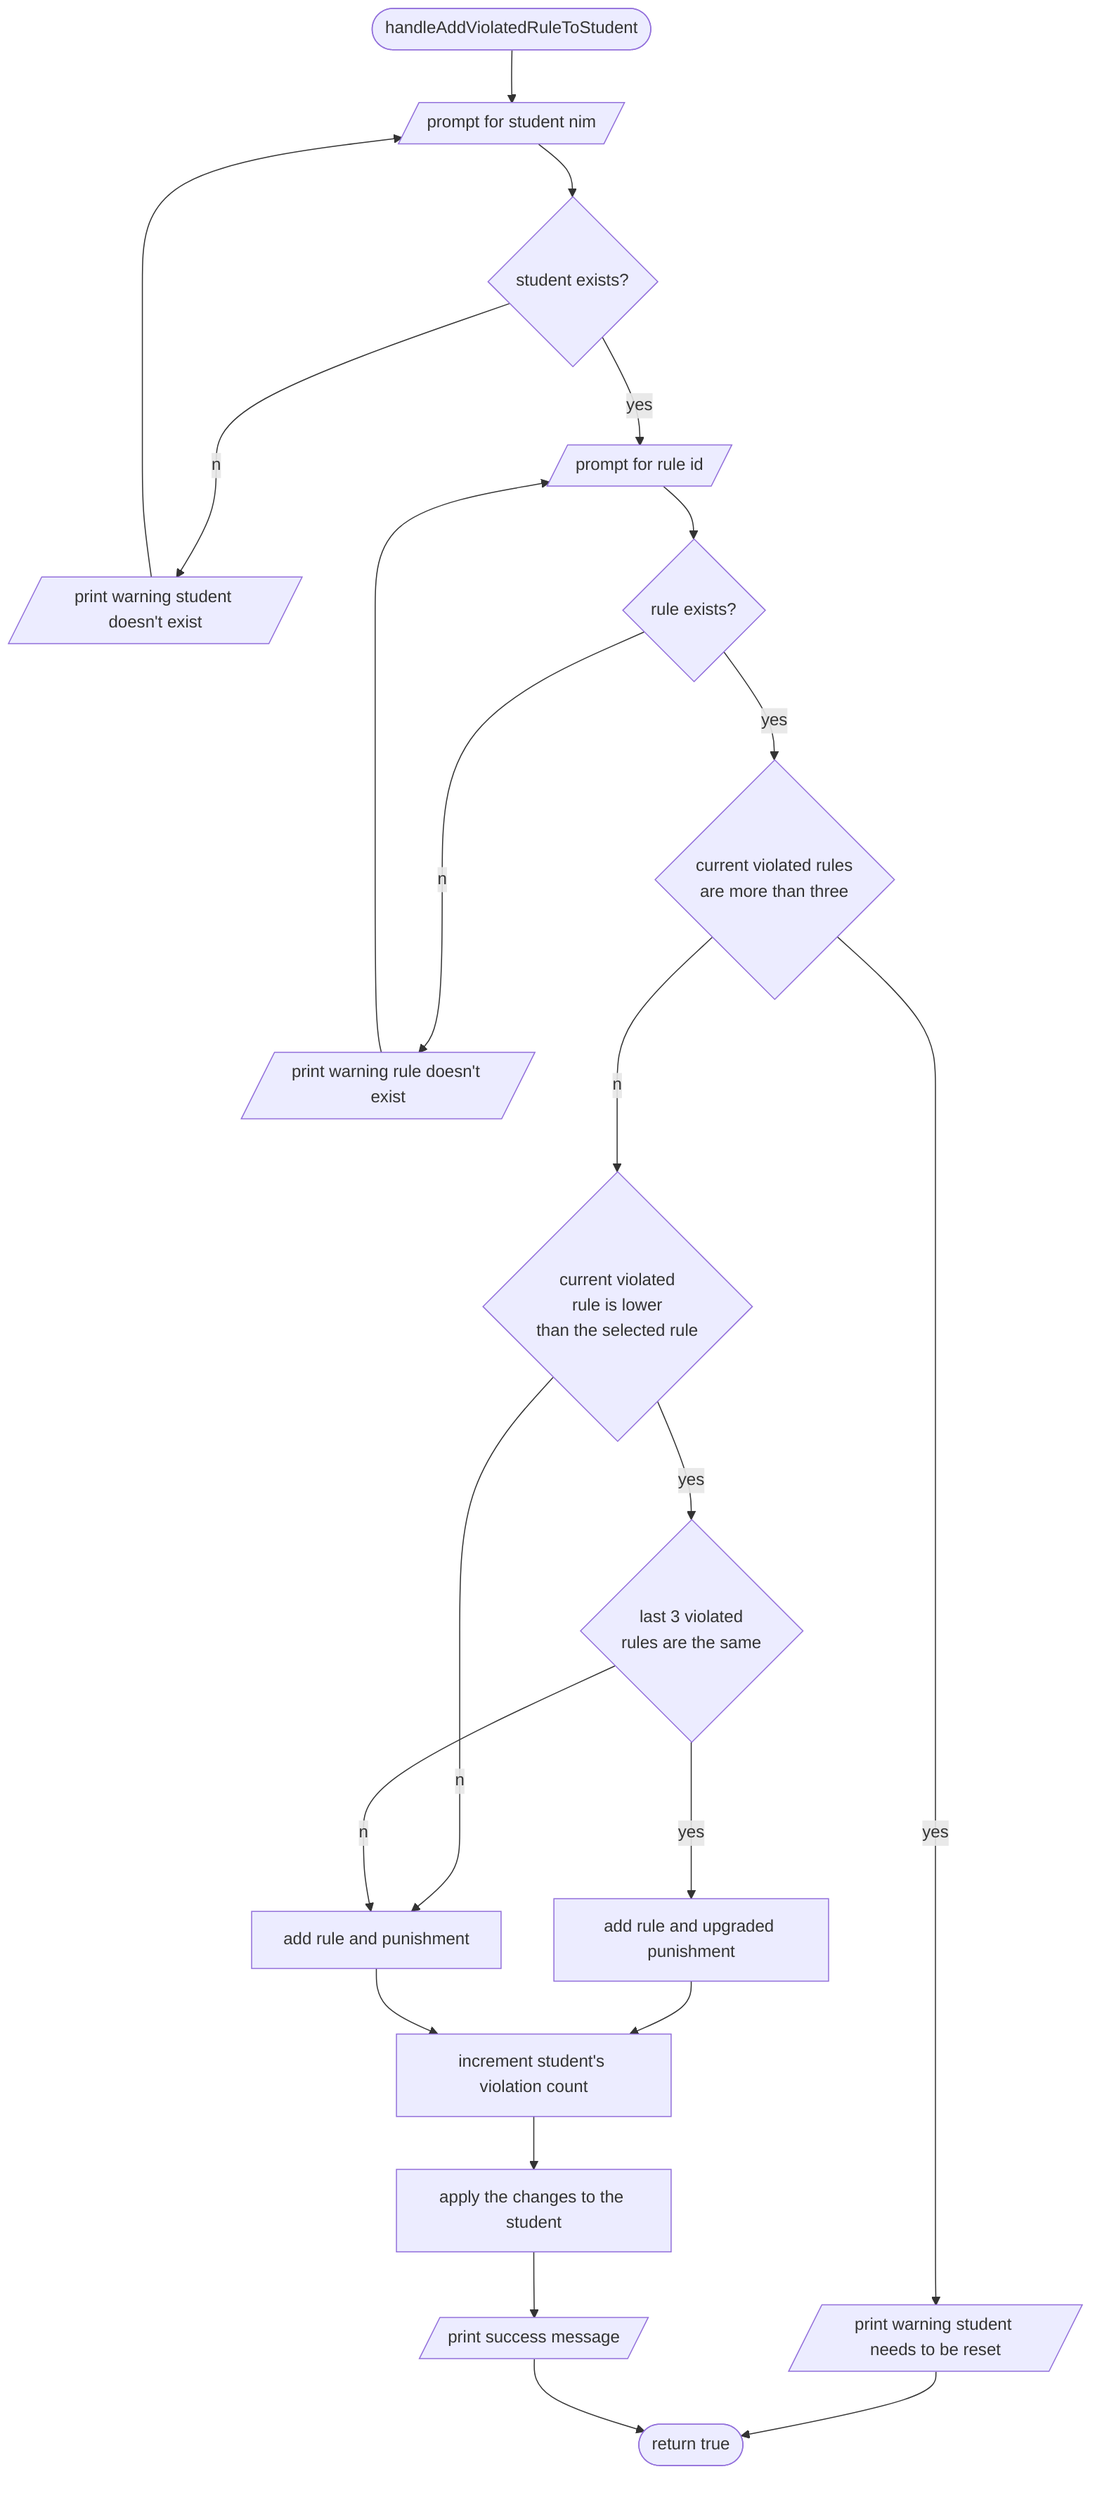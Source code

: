 flowchart TD
    %% @config(./config.json)
    handleAddRuleToStudentStart([handleAddViolatedRuleToStudent])
    addRuleToStudentPrompt[/prompt for student nim/]
    addRuleToStudentExists{student exists?}
    addRuleToStudentWarning[/print warning student doesn't exist/]
    addRuleToStudentPrompt2[/prompt for rule id/]
    addRuleToStudentExists2{rule exists?}
    addRuleToStudentWarning2[/print warning rule doesn't exist/]
    addRuleToStudentCheckCurrent{current violated rules \n are more than three}
    addRuleToStudentWarning3[/print warning student needs to be reset/]
    addRuleToStudentShouldUpgrade{current violated \n rule is lower \n than the selected rule}
    addRuleToStudentShouldUpgrade2{last 3 violated \n rules are the same}
    addRuleToStudentUpgrade[add rule and upgraded punishment]
    addRuleToStudentAppend[add rule and punishment]
    addRuleToStudentIncrement[increment student's violation count]
    addRuleToStudentUpdate[apply the changes to the student]
    addRuleToStudentSuccess[/print success message/]
    handleAddRuleToStudentEnd([return true])
    handleAddRuleToStudentStart-->addRuleToStudentPrompt
    addRuleToStudentPrompt-->addRuleToStudentExists
    addRuleToStudentExists--no-->addRuleToStudentWarning
    addRuleToStudentWarning-->addRuleToStudentPrompt
    addRuleToStudentExists--yes-->addRuleToStudentPrompt2
    addRuleToStudentPrompt2-->addRuleToStudentExists2
    addRuleToStudentExists2--no-->addRuleToStudentWarning2
    addRuleToStudentWarning2-->addRuleToStudentPrompt2
    addRuleToStudentExists2--yes-->addRuleToStudentCheckCurrent
    addRuleToStudentCheckCurrent--yes-->addRuleToStudentWarning3
    addRuleToStudentWarning3-->handleAddRuleToStudentEnd
    addRuleToStudentCheckCurrent--no-->addRuleToStudentShouldUpgrade
    addRuleToStudentShouldUpgrade--yes-->addRuleToStudentShouldUpgrade2
    addRuleToStudentShouldUpgrade--no-->addRuleToStudentAppend
    addRuleToStudentShouldUpgrade2--yes-->addRuleToStudentUpgrade
    addRuleToStudentShouldUpgrade2--no-->addRuleToStudentAppend
    addRuleToStudentUpgrade-->addRuleToStudentIncrement
    addRuleToStudentAppend-->addRuleToStudentIncrement
    addRuleToStudentIncrement-->addRuleToStudentUpdate
    addRuleToStudentUpdate-->addRuleToStudentSuccess
    addRuleToStudentSuccess-->handleAddRuleToStudentEnd